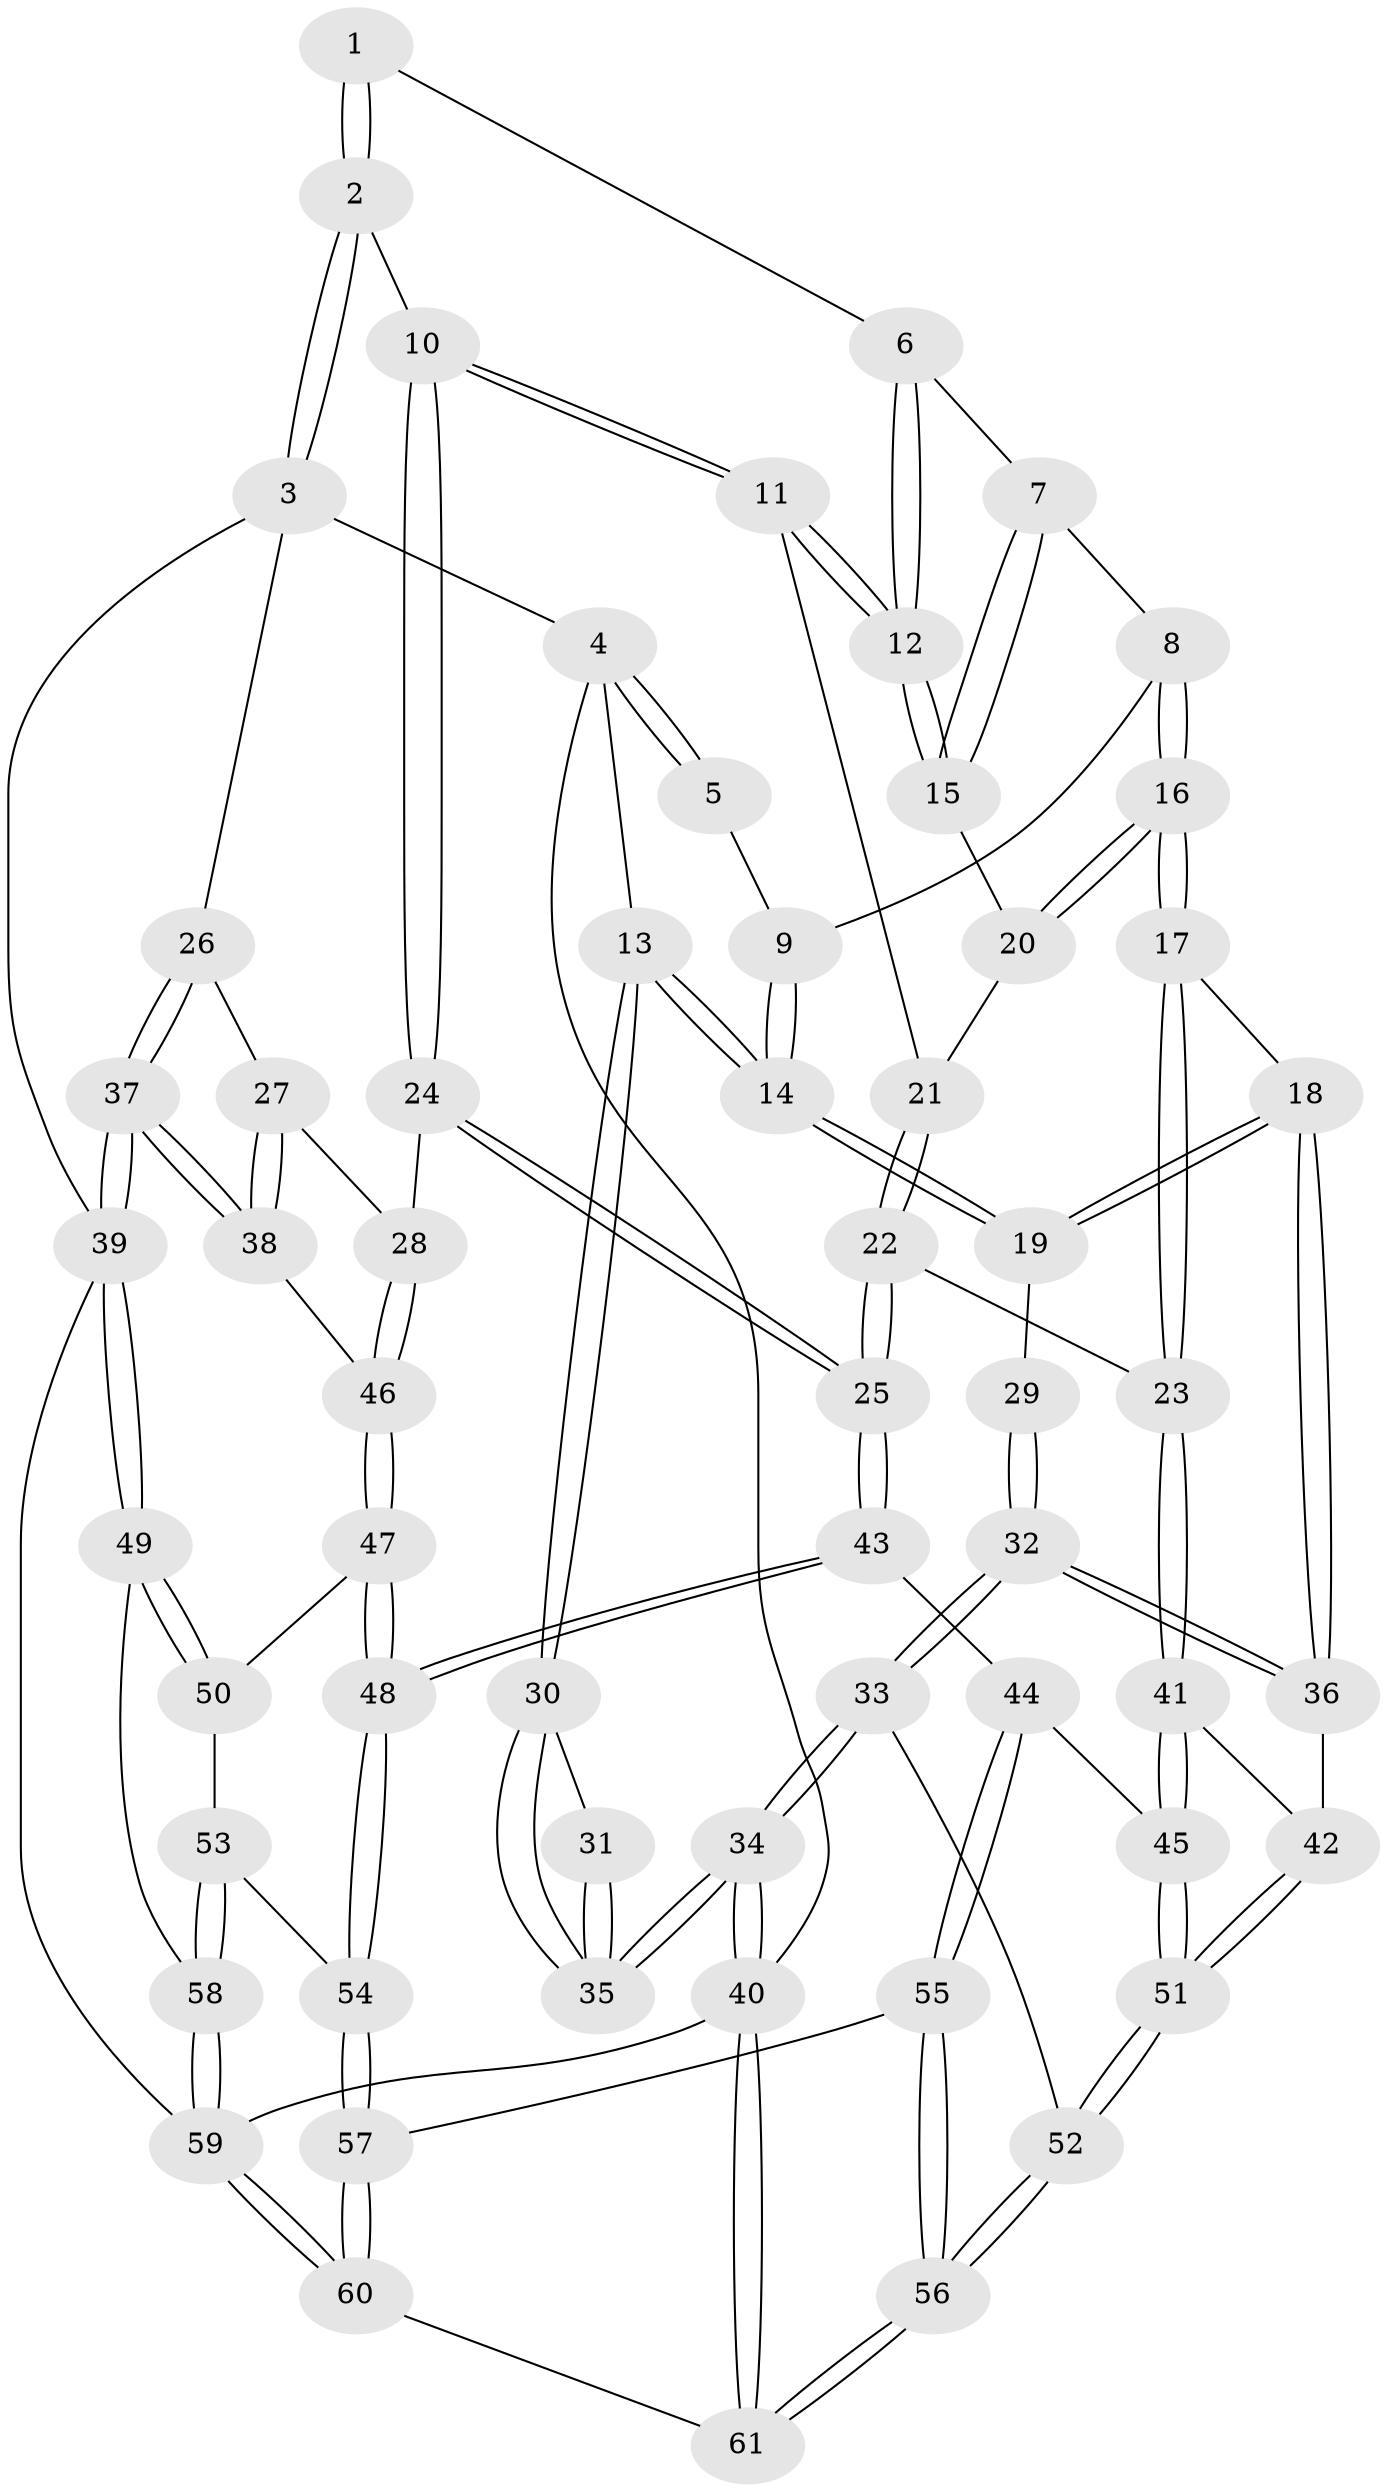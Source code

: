 // Generated by graph-tools (version 1.1) at 2025/11/02/27/25 16:11:58]
// undirected, 61 vertices, 149 edges
graph export_dot {
graph [start="1"]
  node [color=gray90,style=filled];
  1 [pos="+0.4175280141498131+0"];
  2 [pos="+0.7427988235031832+0"];
  3 [pos="+1+0"];
  4 [pos="+0+0"];
  5 [pos="+0.2011971715368204+0"];
  6 [pos="+0.41335942778736884+0"];
  7 [pos="+0.3516472590988578+0"];
  8 [pos="+0.31179048338421467+0.06819583585296864"];
  9 [pos="+0.19995452048667617+0.054221416785159834"];
  10 [pos="+0.6181276893325395+0.18589736852633118"];
  11 [pos="+0.5398677009820713+0.16139195186602448"];
  12 [pos="+0.49551764216455063+0.12258846313521536"];
  13 [pos="+0+0"];
  14 [pos="+0.12514344227648766+0.11100658727337778"];
  15 [pos="+0.431321058938928+0.12482728421745601"];
  16 [pos="+0.30235844708628656+0.18455614982734198"];
  17 [pos="+0.26732813321759147+0.27791897846889513"];
  18 [pos="+0.25865173717764917+0.2776168467392174"];
  19 [pos="+0.1762781114082552+0.2504328841991365"];
  20 [pos="+0.4204436874377698+0.1335323812819568"];
  21 [pos="+0.4379738307867918+0.21088039826522634"];
  22 [pos="+0.33205989273799374+0.2931797362985235"];
  23 [pos="+0.2824174922398473+0.28880463692097635"];
  24 [pos="+0.6773858900423471+0.3302861087007552"];
  25 [pos="+0.5848077794069118+0.39611321523297305"];
  26 [pos="+1+0"];
  27 [pos="+1+0"];
  28 [pos="+0.6970956921562389+0.3331642250912075"];
  29 [pos="+0.1677840843053744+0.2534085021184634"];
  30 [pos="+0+0.12025682416655234"];
  31 [pos="+0.16477625756765962+0.25401067530769184"];
  32 [pos="+0.01571062193609117+0.5872494458256601"];
  33 [pos="+0+0.6432977665258882"];
  34 [pos="+0+0.6444119251100966"];
  35 [pos="+0+0.48598627690406077"];
  36 [pos="+0.08597772551338857+0.566140981861124"];
  37 [pos="+1+0.5042449423951888"];
  38 [pos="+0.8717412161799367+0.4551428320898007"];
  39 [pos="+1+0.7908326472796011"];
  40 [pos="+0+1"];
  41 [pos="+0.3142875089912961+0.5168946397844467"];
  42 [pos="+0.14396375468178174+0.567394688120602"];
  43 [pos="+0.518138449532349+0.5596804821747681"];
  44 [pos="+0.4340075210382343+0.592638908236438"];
  45 [pos="+0.4207761048458904+0.5906980553013589"];
  46 [pos="+0.8596796645864848+0.45594862714621287"];
  47 [pos="+0.8331053758985212+0.5351684574494056"];
  48 [pos="+0.654989067598756+0.6925839616102591"];
  49 [pos="+1+0.7833512881792084"];
  50 [pos="+0.8713899675980956+0.671678790460792"];
  51 [pos="+0.283235942186995+0.6985551622820796"];
  52 [pos="+0.2311378230240053+0.8333044709325054"];
  53 [pos="+0.7325070786248412+0.8144041111007613"];
  54 [pos="+0.6801101629118813+0.7960182943495954"];
  55 [pos="+0.4334954058699239+0.7618233374845581"];
  56 [pos="+0.3011792823213395+0.9479111997240861"];
  57 [pos="+0.6343944995963957+0.8309931259342759"];
  58 [pos="+0.7893023028060573+0.860386991309265"];
  59 [pos="+0.893753204119469+1"];
  60 [pos="+0.455832431290718+1"];
  61 [pos="+0.3254138659351223+1"];
  1 -- 2;
  1 -- 2;
  1 -- 6;
  2 -- 3;
  2 -- 3;
  2 -- 10;
  3 -- 4;
  3 -- 26;
  3 -- 39;
  4 -- 5;
  4 -- 5;
  4 -- 13;
  4 -- 40;
  5 -- 9;
  6 -- 7;
  6 -- 12;
  6 -- 12;
  7 -- 8;
  7 -- 15;
  7 -- 15;
  8 -- 9;
  8 -- 16;
  8 -- 16;
  9 -- 14;
  9 -- 14;
  10 -- 11;
  10 -- 11;
  10 -- 24;
  10 -- 24;
  11 -- 12;
  11 -- 12;
  11 -- 21;
  12 -- 15;
  12 -- 15;
  13 -- 14;
  13 -- 14;
  13 -- 30;
  13 -- 30;
  14 -- 19;
  14 -- 19;
  15 -- 20;
  16 -- 17;
  16 -- 17;
  16 -- 20;
  16 -- 20;
  17 -- 18;
  17 -- 23;
  17 -- 23;
  18 -- 19;
  18 -- 19;
  18 -- 36;
  18 -- 36;
  19 -- 29;
  20 -- 21;
  21 -- 22;
  21 -- 22;
  22 -- 23;
  22 -- 25;
  22 -- 25;
  23 -- 41;
  23 -- 41;
  24 -- 25;
  24 -- 25;
  24 -- 28;
  25 -- 43;
  25 -- 43;
  26 -- 27;
  26 -- 37;
  26 -- 37;
  27 -- 28;
  27 -- 38;
  27 -- 38;
  28 -- 46;
  28 -- 46;
  29 -- 32;
  29 -- 32;
  30 -- 31;
  30 -- 35;
  30 -- 35;
  31 -- 35;
  31 -- 35;
  32 -- 33;
  32 -- 33;
  32 -- 36;
  32 -- 36;
  33 -- 34;
  33 -- 34;
  33 -- 52;
  34 -- 35;
  34 -- 35;
  34 -- 40;
  34 -- 40;
  36 -- 42;
  37 -- 38;
  37 -- 38;
  37 -- 39;
  37 -- 39;
  38 -- 46;
  39 -- 49;
  39 -- 49;
  39 -- 59;
  40 -- 61;
  40 -- 61;
  40 -- 59;
  41 -- 42;
  41 -- 45;
  41 -- 45;
  42 -- 51;
  42 -- 51;
  43 -- 44;
  43 -- 48;
  43 -- 48;
  44 -- 45;
  44 -- 55;
  44 -- 55;
  45 -- 51;
  45 -- 51;
  46 -- 47;
  46 -- 47;
  47 -- 48;
  47 -- 48;
  47 -- 50;
  48 -- 54;
  48 -- 54;
  49 -- 50;
  49 -- 50;
  49 -- 58;
  50 -- 53;
  51 -- 52;
  51 -- 52;
  52 -- 56;
  52 -- 56;
  53 -- 54;
  53 -- 58;
  53 -- 58;
  54 -- 57;
  54 -- 57;
  55 -- 56;
  55 -- 56;
  55 -- 57;
  56 -- 61;
  56 -- 61;
  57 -- 60;
  57 -- 60;
  58 -- 59;
  58 -- 59;
  59 -- 60;
  59 -- 60;
  60 -- 61;
}
